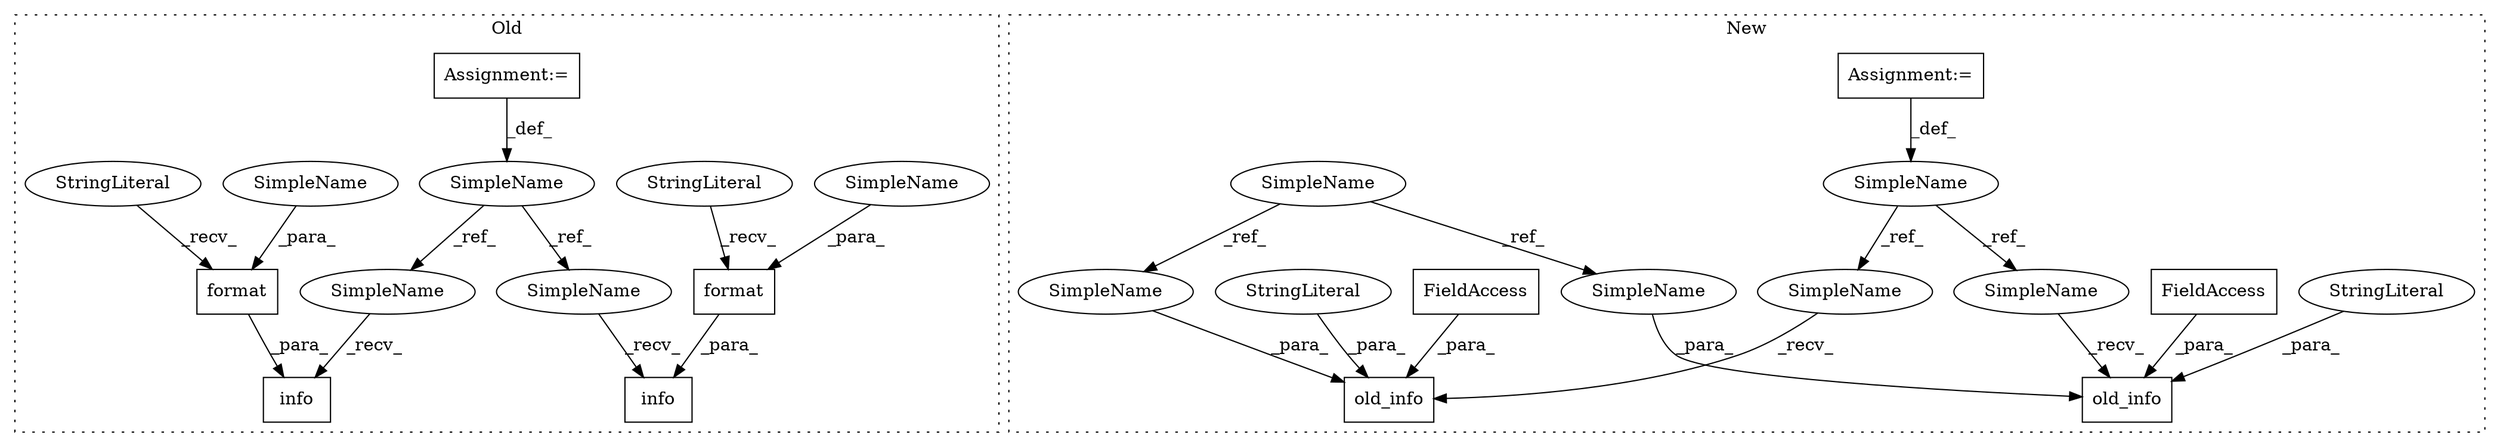 digraph G {
subgraph cluster0 {
1 [label="format" a="32" s="5596,5611" l="7,1" shape="box"];
3 [label="StringLiteral" a="45" s="5531" l="64" shape="ellipse"];
6 [label="info" a="32" s="5526,5612" l="5,1" shape="box"];
8 [label="Assignment:=" a="7" s="4182" l="6" shape="box"];
11 [label="SimpleName" a="42" s="4182" l="6" shape="ellipse"];
12 [label="info" a="32" s="4922,4991" l="5,1" shape="box"];
14 [label="format" a="32" s="4975,4990" l="7,1" shape="box"];
15 [label="StringLiteral" a="45" s="4927" l="47" shape="ellipse"];
22 [label="SimpleName" a="42" s="5603" l="8" shape="ellipse"];
23 [label="SimpleName" a="42" s="4982" l="8" shape="ellipse"];
24 [label="SimpleName" a="42" s="5519" l="6" shape="ellipse"];
25 [label="SimpleName" a="42" s="4915" l="6" shape="ellipse"];
label = "Old";
style="dotted";
}
subgraph cluster1 {
2 [label="old_info" a="32" s="9214,9286" l="9,1" shape="box"];
4 [label="StringLiteral" a="45" s="9230" l="47" shape="ellipse"];
5 [label="FieldAccess" a="22" s="9223" l="6" shape="box"];
7 [label="Assignment:=" a="7" s="8085" l="10" shape="box"];
9 [label="SimpleName" a="42" s="8085" l="10" shape="ellipse"];
10 [label="old_info" a="32" s="10167,10256" l="9,1" shape="box"];
13 [label="FieldAccess" a="22" s="10176" l="6" shape="box"];
16 [label="StringLiteral" a="45" s="10183" l="64" shape="ellipse"];
17 [label="SimpleName" a="42" s="8774" l="8" shape="ellipse"];
18 [label="SimpleName" a="42" s="9203" l="10" shape="ellipse"];
19 [label="SimpleName" a="42" s="10156" l="10" shape="ellipse"];
20 [label="SimpleName" a="42" s="10248" l="8" shape="ellipse"];
21 [label="SimpleName" a="42" s="9278" l="8" shape="ellipse"];
label = "New";
style="dotted";
}
1 -> 6 [label="_para_"];
3 -> 1 [label="_recv_"];
4 -> 2 [label="_para_"];
5 -> 2 [label="_para_"];
7 -> 9 [label="_def_"];
8 -> 11 [label="_def_"];
9 -> 18 [label="_ref_"];
9 -> 19 [label="_ref_"];
11 -> 24 [label="_ref_"];
11 -> 25 [label="_ref_"];
13 -> 10 [label="_para_"];
14 -> 12 [label="_para_"];
15 -> 14 [label="_recv_"];
16 -> 10 [label="_para_"];
17 -> 20 [label="_ref_"];
17 -> 21 [label="_ref_"];
18 -> 2 [label="_recv_"];
19 -> 10 [label="_recv_"];
20 -> 10 [label="_para_"];
21 -> 2 [label="_para_"];
22 -> 1 [label="_para_"];
23 -> 14 [label="_para_"];
24 -> 6 [label="_recv_"];
25 -> 12 [label="_recv_"];
}